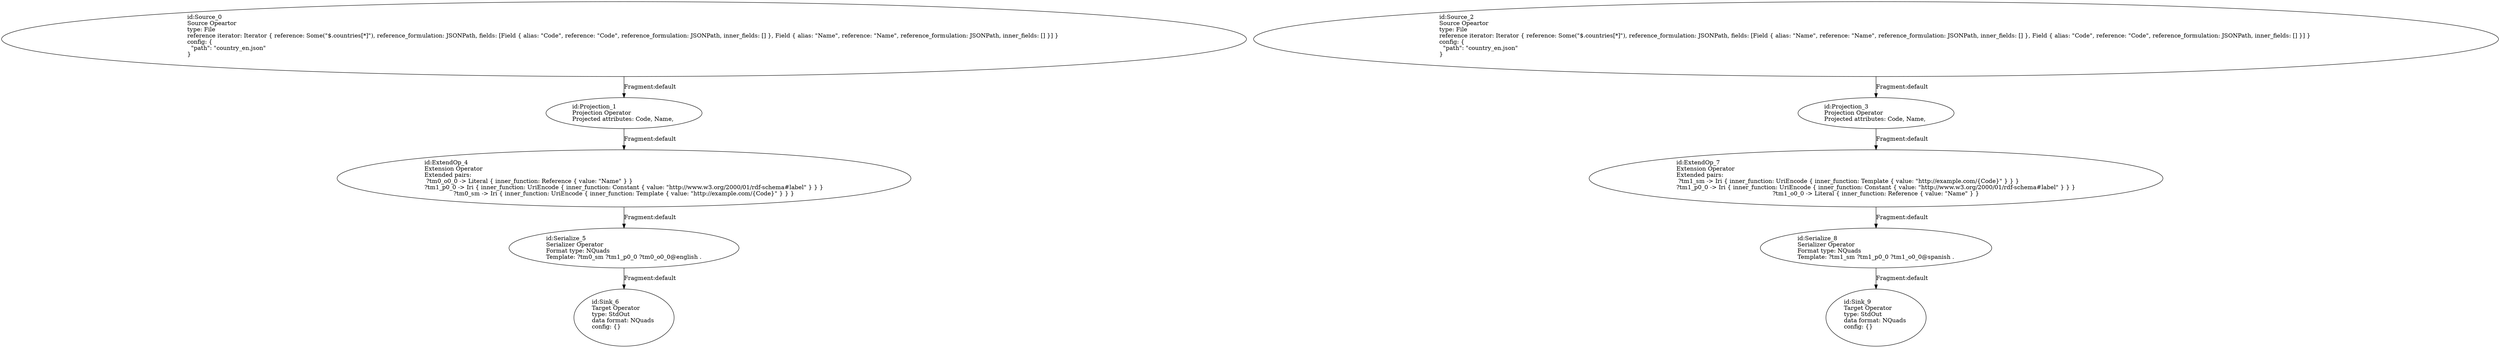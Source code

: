 digraph {
    0 [ label = "id:Source_0 \lSource Opeartor\ltype: File \lreference iterator: Iterator { reference: Some(\"$.countries[*]\"), reference_formulation: JSONPath, fields: [Field { alias: \"Code\", reference: \"Code\", reference_formulation: JSONPath, inner_fields: [] }, Field { alias: \"Name\", reference: \"Name\", reference_formulation: JSONPath, inner_fields: [] }] } \lconfig: {\l  \"path\": \"country_en.json\"\l}\l             " ]
    1 [ label = "id:Projection_1 \lProjection Operator\lProjected attributes: Code, Name, " ]
    2 [ label = "id:Source_2 \lSource Opeartor\ltype: File \lreference iterator: Iterator { reference: Some(\"$.countries[*]\"), reference_formulation: JSONPath, fields: [Field { alias: \"Name\", reference: \"Name\", reference_formulation: JSONPath, inner_fields: [] }, Field { alias: \"Code\", reference: \"Code\", reference_formulation: JSONPath, inner_fields: [] }] } \lconfig: {\l  \"path\": \"country_en.json\"\l}\l             " ]
    3 [ label = "id:Projection_3 \lProjection Operator\lProjected attributes: Code, Name, " ]
    4 [ label = "id:ExtendOp_4 \lExtension Operator\lExtended pairs: \l ?tm0_o0_0 -> Literal { inner_function: Reference { value: \"Name\" } }\l?tm1_p0_0 -> Iri { inner_function: UriEncode { inner_function: Constant { value: \"http://www.w3.org/2000/01/rdf-schema#label\" } } }\l?tm0_sm -> Iri { inner_function: UriEncode { inner_function: Template { value: \"http://example.com/{Code}\" } } }" ]
    5 [ label = "id:Serialize_5 \lSerializer Operator\lFormat type: NQuads\lTemplate: ?tm0_sm ?tm1_p0_0 ?tm0_o0_0@english ." ]
    6 [ label = "id:Sink_6 \lTarget Operator\ltype: StdOut \ldata format: NQuads \lconfig: {}\l             " ]
    7 [ label = "id:ExtendOp_7 \lExtension Operator\lExtended pairs: \l ?tm1_sm -> Iri { inner_function: UriEncode { inner_function: Template { value: \"http://example.com/{Code}\" } } }\l?tm1_p0_0 -> Iri { inner_function: UriEncode { inner_function: Constant { value: \"http://www.w3.org/2000/01/rdf-schema#label\" } } }\l?tm1_o0_0 -> Literal { inner_function: Reference { value: \"Name\" } }" ]
    8 [ label = "id:Serialize_8 \lSerializer Operator\lFormat type: NQuads\lTemplate: ?tm1_sm ?tm1_p0_0 ?tm1_o0_0@spanish ." ]
    9 [ label = "id:Sink_9 \lTarget Operator\ltype: StdOut \ldata format: NQuads \lconfig: {}\l             " ]
    0 -> 1 [ label = "Fragment:default" ]
    2 -> 3 [ label = "Fragment:default" ]
    1 -> 4 [ label = "Fragment:default" ]
    4 -> 5 [ label = "Fragment:default" ]
    5 -> 6 [ label = "Fragment:default" ]
    3 -> 7 [ label = "Fragment:default" ]
    7 -> 8 [ label = "Fragment:default" ]
    8 -> 9 [ label = "Fragment:default" ]
}

